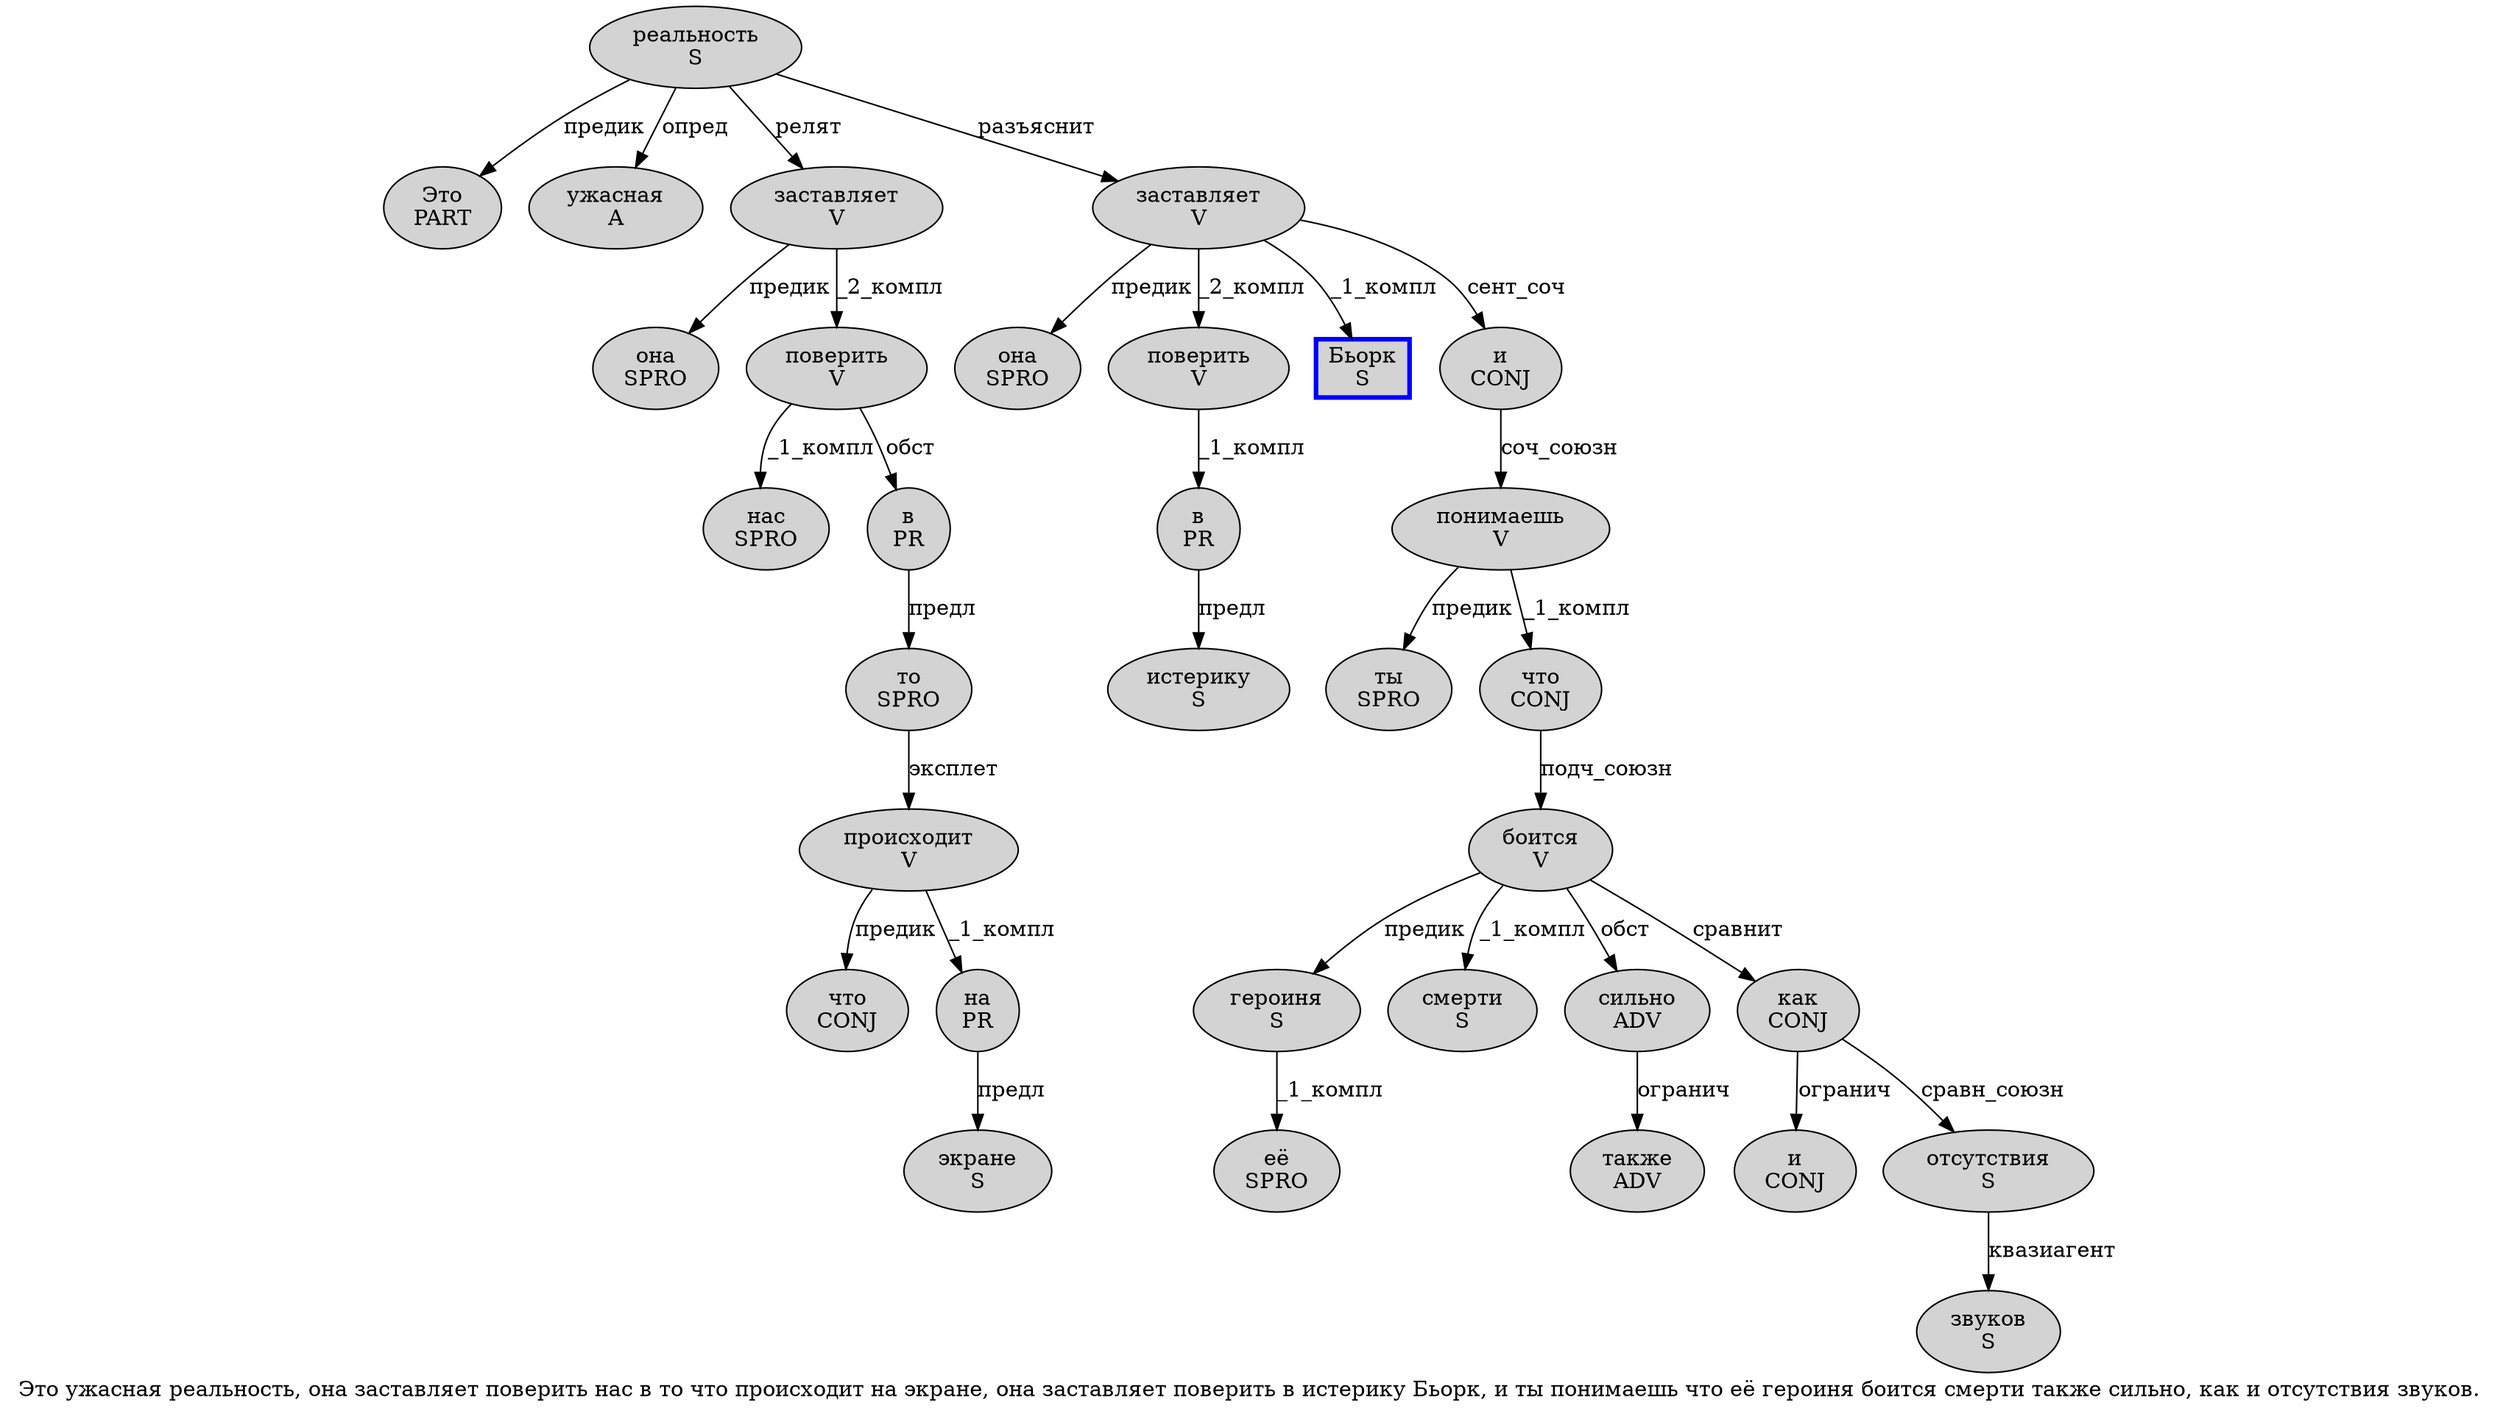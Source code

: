digraph SENTENCE_318 {
	graph [label="Это ужасная реальность, она заставляет поверить нас в то что происходит на экране, она заставляет поверить в истерику Бьорк, и ты понимаешь что её героиня боится смерти также сильно, как и отсутствия звуков."]
	node [style=filled]
		0 [label="Это
PART" color="" fillcolor=lightgray penwidth=1 shape=ellipse]
		1 [label="ужасная
A" color="" fillcolor=lightgray penwidth=1 shape=ellipse]
		2 [label="реальность
S" color="" fillcolor=lightgray penwidth=1 shape=ellipse]
		4 [label="она
SPRO" color="" fillcolor=lightgray penwidth=1 shape=ellipse]
		5 [label="заставляет
V" color="" fillcolor=lightgray penwidth=1 shape=ellipse]
		6 [label="поверить
V" color="" fillcolor=lightgray penwidth=1 shape=ellipse]
		7 [label="нас
SPRO" color="" fillcolor=lightgray penwidth=1 shape=ellipse]
		8 [label="в
PR" color="" fillcolor=lightgray penwidth=1 shape=ellipse]
		9 [label="то
SPRO" color="" fillcolor=lightgray penwidth=1 shape=ellipse]
		10 [label="что
CONJ" color="" fillcolor=lightgray penwidth=1 shape=ellipse]
		11 [label="происходит
V" color="" fillcolor=lightgray penwidth=1 shape=ellipse]
		12 [label="на
PR" color="" fillcolor=lightgray penwidth=1 shape=ellipse]
		13 [label="экране
S" color="" fillcolor=lightgray penwidth=1 shape=ellipse]
		15 [label="она
SPRO" color="" fillcolor=lightgray penwidth=1 shape=ellipse]
		16 [label="заставляет
V" color="" fillcolor=lightgray penwidth=1 shape=ellipse]
		17 [label="поверить
V" color="" fillcolor=lightgray penwidth=1 shape=ellipse]
		18 [label="в
PR" color="" fillcolor=lightgray penwidth=1 shape=ellipse]
		19 [label="истерику
S" color="" fillcolor=lightgray penwidth=1 shape=ellipse]
		20 [label="Бьорк
S" color=blue fillcolor=lightgray penwidth=3 shape=box]
		22 [label="и
CONJ" color="" fillcolor=lightgray penwidth=1 shape=ellipse]
		23 [label="ты
SPRO" color="" fillcolor=lightgray penwidth=1 shape=ellipse]
		24 [label="понимаешь
V" color="" fillcolor=lightgray penwidth=1 shape=ellipse]
		25 [label="что
CONJ" color="" fillcolor=lightgray penwidth=1 shape=ellipse]
		26 [label="её
SPRO" color="" fillcolor=lightgray penwidth=1 shape=ellipse]
		27 [label="героиня
S" color="" fillcolor=lightgray penwidth=1 shape=ellipse]
		28 [label="боится
V" color="" fillcolor=lightgray penwidth=1 shape=ellipse]
		29 [label="смерти
S" color="" fillcolor=lightgray penwidth=1 shape=ellipse]
		30 [label="также
ADV" color="" fillcolor=lightgray penwidth=1 shape=ellipse]
		31 [label="сильно
ADV" color="" fillcolor=lightgray penwidth=1 shape=ellipse]
		33 [label="как
CONJ" color="" fillcolor=lightgray penwidth=1 shape=ellipse]
		34 [label="и
CONJ" color="" fillcolor=lightgray penwidth=1 shape=ellipse]
		35 [label="отсутствия
S" color="" fillcolor=lightgray penwidth=1 shape=ellipse]
		36 [label="звуков
S" color="" fillcolor=lightgray penwidth=1 shape=ellipse]
			22 -> 24 [label="соч_союзн"]
			2 -> 0 [label="предик"]
			2 -> 1 [label="опред"]
			2 -> 5 [label="релят"]
			2 -> 16 [label="разъяснит"]
			5 -> 4 [label="предик"]
			5 -> 6 [label="_2_компл"]
			24 -> 23 [label="предик"]
			24 -> 25 [label="_1_компл"]
			31 -> 30 [label="огранич"]
			9 -> 11 [label="эксплет"]
			27 -> 26 [label="_1_компл"]
			28 -> 27 [label="предик"]
			28 -> 29 [label="_1_компл"]
			28 -> 31 [label="обст"]
			28 -> 33 [label="сравнит"]
			6 -> 7 [label="_1_компл"]
			6 -> 8 [label="обст"]
			11 -> 10 [label="предик"]
			11 -> 12 [label="_1_компл"]
			17 -> 18 [label="_1_компл"]
			18 -> 19 [label="предл"]
			33 -> 34 [label="огранич"]
			33 -> 35 [label="сравн_союзн"]
			35 -> 36 [label="квазиагент"]
			25 -> 28 [label="подч_союзн"]
			8 -> 9 [label="предл"]
			16 -> 15 [label="предик"]
			16 -> 17 [label="_2_компл"]
			16 -> 20 [label="_1_компл"]
			16 -> 22 [label="сент_соч"]
			12 -> 13 [label="предл"]
}